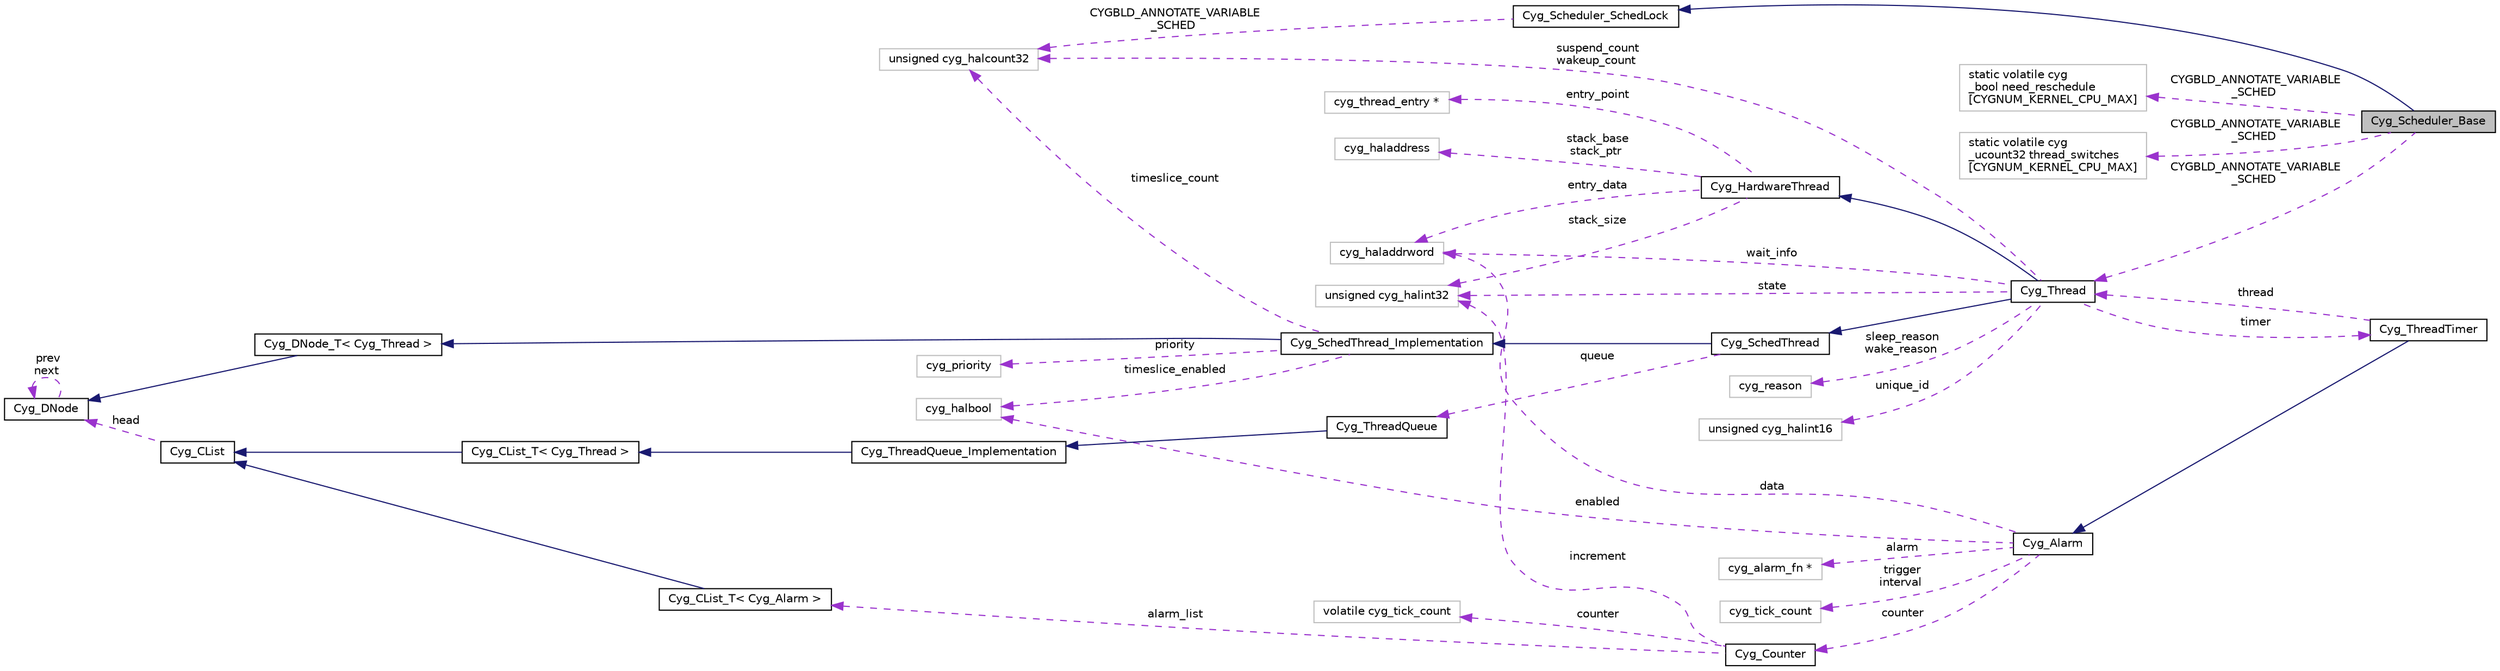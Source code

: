 digraph "Cyg_Scheduler_Base"
{
  edge [fontname="Helvetica",fontsize="10",labelfontname="Helvetica",labelfontsize="10"];
  node [fontname="Helvetica",fontsize="10",shape=record];
  rankdir="LR";
  Node1 [label="Cyg_Scheduler_Base",height=0.2,width=0.4,color="black", fillcolor="grey75", style="filled" fontcolor="black"];
  Node2 -> Node1 [dir="back",color="midnightblue",fontsize="10",style="solid",fontname="Helvetica"];
  Node2 [label="Cyg_Scheduler_SchedLock",height=0.2,width=0.4,color="black", fillcolor="white", style="filled",URL="$class_cyg___scheduler___sched_lock.html"];
  Node3 -> Node2 [dir="back",color="darkorchid3",fontsize="10",style="dashed",label=" CYGBLD_ANNOTATE_VARIABLE\l_SCHED" ,fontname="Helvetica"];
  Node3 [label="unsigned cyg_halcount32",height=0.2,width=0.4,color="grey75", fillcolor="white", style="filled"];
  Node4 -> Node1 [dir="back",color="darkorchid3",fontsize="10",style="dashed",label=" CYGBLD_ANNOTATE_VARIABLE\l_SCHED" ,fontname="Helvetica"];
  Node4 [label="static volatile cyg\l_bool need_reschedule\l[CYGNUM_KERNEL_CPU_MAX]",height=0.2,width=0.4,color="grey75", fillcolor="white", style="filled"];
  Node5 -> Node1 [dir="back",color="darkorchid3",fontsize="10",style="dashed",label=" CYGBLD_ANNOTATE_VARIABLE\l_SCHED" ,fontname="Helvetica"];
  Node5 [label="static volatile cyg\l_ucount32 thread_switches\l[CYGNUM_KERNEL_CPU_MAX]",height=0.2,width=0.4,color="grey75", fillcolor="white", style="filled"];
  Node6 -> Node1 [dir="back",color="darkorchid3",fontsize="10",style="dashed",label=" CYGBLD_ANNOTATE_VARIABLE\l_SCHED" ,fontname="Helvetica"];
  Node6 [label="Cyg_Thread",height=0.2,width=0.4,color="black", fillcolor="white", style="filled",URL="$class_cyg___thread.html"];
  Node7 -> Node6 [dir="back",color="midnightblue",fontsize="10",style="solid",fontname="Helvetica"];
  Node7 [label="Cyg_HardwareThread",height=0.2,width=0.4,color="black", fillcolor="white", style="filled",URL="$class_cyg___hardware_thread.html"];
  Node8 -> Node7 [dir="back",color="darkorchid3",fontsize="10",style="dashed",label=" entry_point" ,fontname="Helvetica"];
  Node8 [label="cyg_thread_entry *",height=0.2,width=0.4,color="grey75", fillcolor="white", style="filled"];
  Node9 -> Node7 [dir="back",color="darkorchid3",fontsize="10",style="dashed",label=" entry_data" ,fontname="Helvetica"];
  Node9 [label="cyg_haladdrword",height=0.2,width=0.4,color="grey75", fillcolor="white", style="filled"];
  Node10 -> Node7 [dir="back",color="darkorchid3",fontsize="10",style="dashed",label=" stack_size" ,fontname="Helvetica"];
  Node10 [label="unsigned cyg_halint32",height=0.2,width=0.4,color="grey75", fillcolor="white", style="filled"];
  Node11 -> Node7 [dir="back",color="darkorchid3",fontsize="10",style="dashed",label=" stack_base\nstack_ptr" ,fontname="Helvetica"];
  Node11 [label="cyg_haladdress",height=0.2,width=0.4,color="grey75", fillcolor="white", style="filled"];
  Node12 -> Node6 [dir="back",color="midnightblue",fontsize="10",style="solid",fontname="Helvetica"];
  Node12 [label="Cyg_SchedThread",height=0.2,width=0.4,color="black", fillcolor="white", style="filled",URL="$class_cyg___sched_thread.html"];
  Node13 -> Node12 [dir="back",color="midnightblue",fontsize="10",style="solid",fontname="Helvetica"];
  Node13 [label="Cyg_SchedThread_Implementation",height=0.2,width=0.4,color="black", fillcolor="white", style="filled",URL="$class_cyg___sched_thread___implementation.html"];
  Node14 -> Node13 [dir="back",color="midnightblue",fontsize="10",style="solid",fontname="Helvetica"];
  Node14 [label="Cyg_DNode_T\< Cyg_Thread \>",height=0.2,width=0.4,color="black", fillcolor="white", style="filled",URL="$class_cyg___d_node___t.html"];
  Node15 -> Node14 [dir="back",color="midnightblue",fontsize="10",style="solid",fontname="Helvetica"];
  Node15 [label="Cyg_DNode",height=0.2,width=0.4,color="black", fillcolor="white", style="filled",URL="$class_cyg___d_node.html"];
  Node15 -> Node15 [dir="back",color="darkorchid3",fontsize="10",style="dashed",label=" prev\nnext" ,fontname="Helvetica"];
  Node3 -> Node13 [dir="back",color="darkorchid3",fontsize="10",style="dashed",label=" timeslice_count" ,fontname="Helvetica"];
  Node16 -> Node13 [dir="back",color="darkorchid3",fontsize="10",style="dashed",label=" priority" ,fontname="Helvetica"];
  Node16 [label="cyg_priority",height=0.2,width=0.4,color="grey75", fillcolor="white", style="filled"];
  Node17 -> Node13 [dir="back",color="darkorchid3",fontsize="10",style="dashed",label=" timeslice_enabled" ,fontname="Helvetica"];
  Node17 [label="cyg_halbool",height=0.2,width=0.4,color="grey75", fillcolor="white", style="filled"];
  Node18 -> Node12 [dir="back",color="darkorchid3",fontsize="10",style="dashed",label=" queue" ,fontname="Helvetica"];
  Node18 [label="Cyg_ThreadQueue",height=0.2,width=0.4,color="black", fillcolor="white", style="filled",URL="$class_cyg___thread_queue.html"];
  Node19 -> Node18 [dir="back",color="midnightblue",fontsize="10",style="solid",fontname="Helvetica"];
  Node19 [label="Cyg_ThreadQueue_Implementation",height=0.2,width=0.4,color="black", fillcolor="white", style="filled",URL="$class_cyg___thread_queue___implementation.html"];
  Node20 -> Node19 [dir="back",color="midnightblue",fontsize="10",style="solid",fontname="Helvetica"];
  Node20 [label="Cyg_CList_T\< Cyg_Thread \>",height=0.2,width=0.4,color="black", fillcolor="white", style="filled",URL="$class_cyg___c_list___t.html"];
  Node21 -> Node20 [dir="back",color="midnightblue",fontsize="10",style="solid",fontname="Helvetica"];
  Node21 [label="Cyg_CList",height=0.2,width=0.4,color="black", fillcolor="white", style="filled",URL="$class_cyg___c_list.html"];
  Node15 -> Node21 [dir="back",color="darkorchid3",fontsize="10",style="dashed",label=" head" ,fontname="Helvetica"];
  Node9 -> Node6 [dir="back",color="darkorchid3",fontsize="10",style="dashed",label=" wait_info" ,fontname="Helvetica"];
  Node22 -> Node6 [dir="back",color="darkorchid3",fontsize="10",style="dashed",label=" timer" ,fontname="Helvetica"];
  Node22 [label="Cyg_ThreadTimer",height=0.2,width=0.4,color="black", fillcolor="white", style="filled",URL="$class_cyg___thread_timer.html"];
  Node23 -> Node22 [dir="back",color="midnightblue",fontsize="10",style="solid",fontname="Helvetica"];
  Node23 [label="Cyg_Alarm",height=0.2,width=0.4,color="black", fillcolor="white", style="filled",URL="$class_cyg___alarm.html"];
  Node24 -> Node23 [dir="back",color="darkorchid3",fontsize="10",style="dashed",label=" alarm" ,fontname="Helvetica"];
  Node24 [label="cyg_alarm_fn *",height=0.2,width=0.4,color="grey75", fillcolor="white", style="filled"];
  Node9 -> Node23 [dir="back",color="darkorchid3",fontsize="10",style="dashed",label=" data" ,fontname="Helvetica"];
  Node25 -> Node23 [dir="back",color="darkorchid3",fontsize="10",style="dashed",label=" trigger\ninterval" ,fontname="Helvetica"];
  Node25 [label="cyg_tick_count",height=0.2,width=0.4,color="grey75", fillcolor="white", style="filled"];
  Node26 -> Node23 [dir="back",color="darkorchid3",fontsize="10",style="dashed",label=" counter" ,fontname="Helvetica"];
  Node26 [label="Cyg_Counter",height=0.2,width=0.4,color="black", fillcolor="white", style="filled",URL="$class_cyg___counter.html"];
  Node27 -> Node26 [dir="back",color="darkorchid3",fontsize="10",style="dashed",label=" counter" ,fontname="Helvetica"];
  Node27 [label="volatile cyg_tick_count",height=0.2,width=0.4,color="grey75", fillcolor="white", style="filled"];
  Node10 -> Node26 [dir="back",color="darkorchid3",fontsize="10",style="dashed",label=" increment" ,fontname="Helvetica"];
  Node28 -> Node26 [dir="back",color="darkorchid3",fontsize="10",style="dashed",label=" alarm_list" ,fontname="Helvetica"];
  Node28 [label="Cyg_CList_T\< Cyg_Alarm \>",height=0.2,width=0.4,color="black", fillcolor="white", style="filled",URL="$class_cyg___c_list___t.html"];
  Node21 -> Node28 [dir="back",color="midnightblue",fontsize="10",style="solid",fontname="Helvetica"];
  Node17 -> Node23 [dir="back",color="darkorchid3",fontsize="10",style="dashed",label=" enabled" ,fontname="Helvetica"];
  Node6 -> Node22 [dir="back",color="darkorchid3",fontsize="10",style="dashed",label=" thread" ,fontname="Helvetica"];
  Node29 -> Node6 [dir="back",color="darkorchid3",fontsize="10",style="dashed",label=" sleep_reason\nwake_reason" ,fontname="Helvetica"];
  Node29 [label="cyg_reason",height=0.2,width=0.4,color="grey75", fillcolor="white", style="filled"];
  Node3 -> Node6 [dir="back",color="darkorchid3",fontsize="10",style="dashed",label=" suspend_count\nwakeup_count" ,fontname="Helvetica"];
  Node10 -> Node6 [dir="back",color="darkorchid3",fontsize="10",style="dashed",label=" state" ,fontname="Helvetica"];
  Node30 -> Node6 [dir="back",color="darkorchid3",fontsize="10",style="dashed",label=" unique_id" ,fontname="Helvetica"];
  Node30 [label="unsigned cyg_halint16",height=0.2,width=0.4,color="grey75", fillcolor="white", style="filled"];
}
